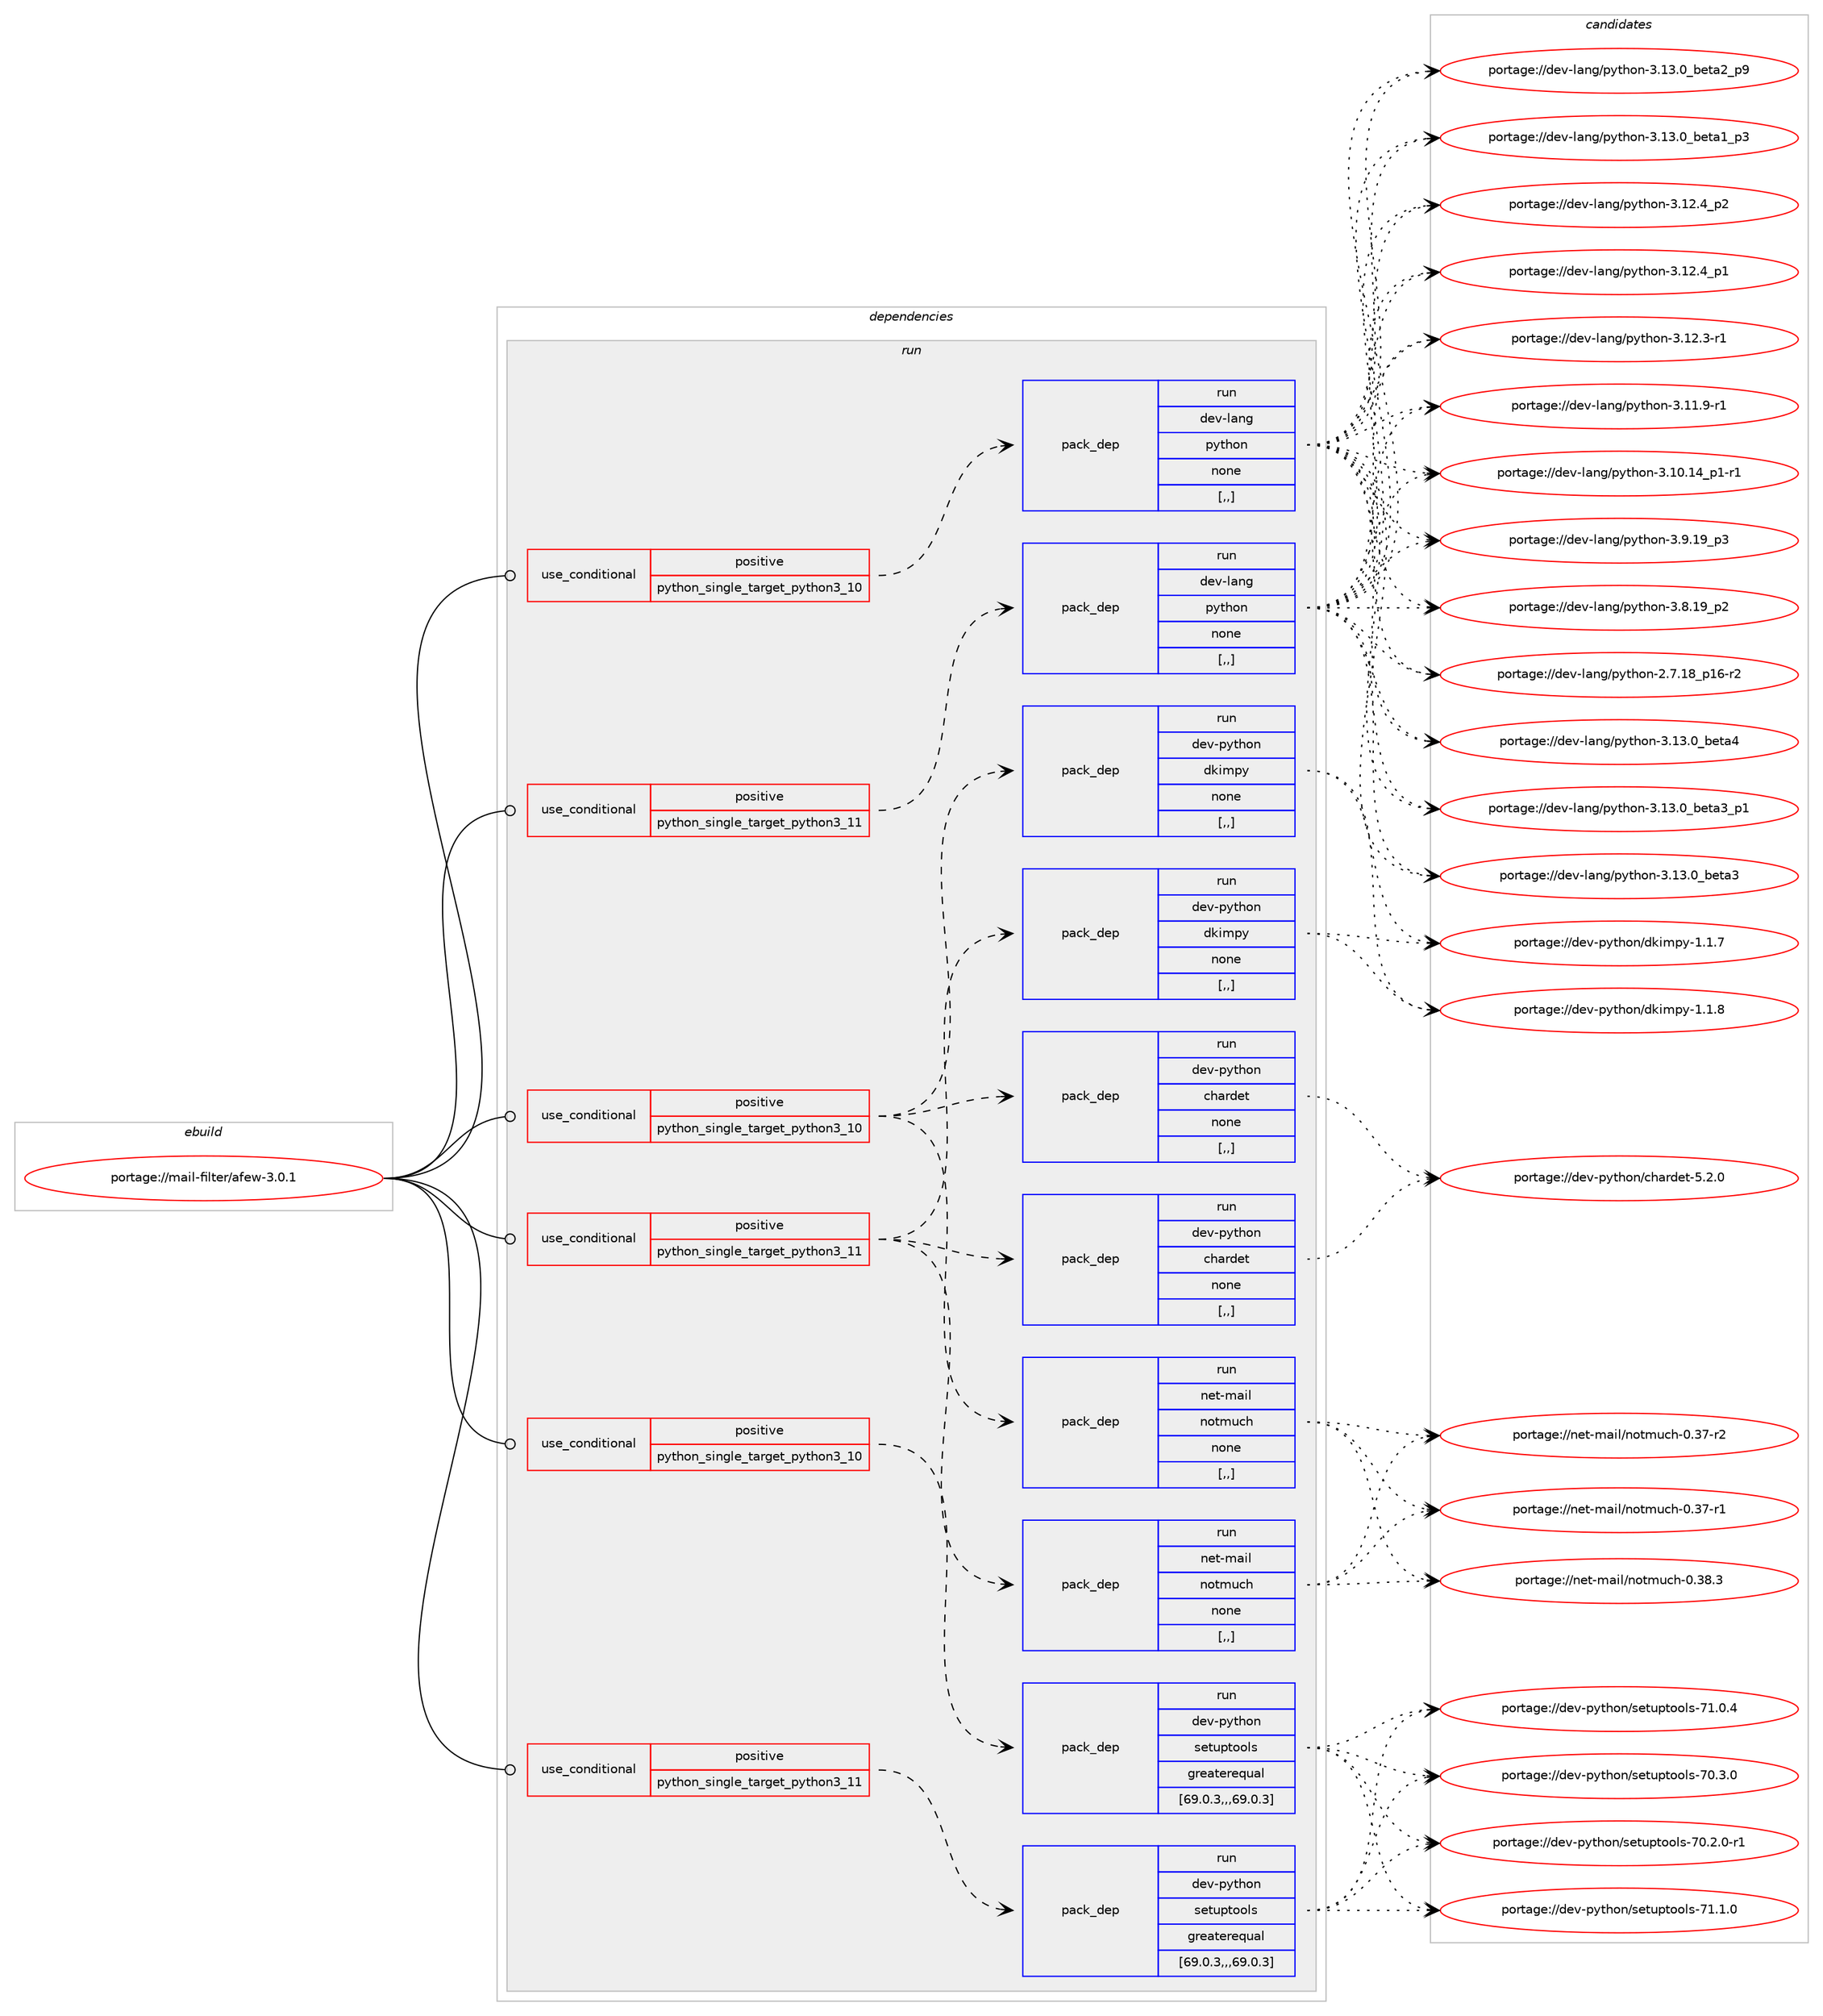 digraph prolog {

# *************
# Graph options
# *************

newrank=true;
concentrate=true;
compound=true;
graph [rankdir=LR,fontname=Helvetica,fontsize=10,ranksep=1.5];#, ranksep=2.5, nodesep=0.2];
edge  [arrowhead=vee];
node  [fontname=Helvetica,fontsize=10];

# **********
# The ebuild
# **********

subgraph cluster_leftcol {
color=gray;
label=<<i>ebuild</i>>;
id [label="portage://mail-filter/afew-3.0.1", color=red, width=4, href="../mail-filter/afew-3.0.1.svg"];
}

# ****************
# The dependencies
# ****************

subgraph cluster_midcol {
color=gray;
label=<<i>dependencies</i>>;
subgraph cluster_compile {
fillcolor="#eeeeee";
style=filled;
label=<<i>compile</i>>;
}
subgraph cluster_compileandrun {
fillcolor="#eeeeee";
style=filled;
label=<<i>compile and run</i>>;
}
subgraph cluster_run {
fillcolor="#eeeeee";
style=filled;
label=<<i>run</i>>;
subgraph cond70326 {
dependency279088 [label=<<TABLE BORDER="0" CELLBORDER="1" CELLSPACING="0" CELLPADDING="4"><TR><TD ROWSPAN="3" CELLPADDING="10">use_conditional</TD></TR><TR><TD>positive</TD></TR><TR><TD>python_single_target_python3_10</TD></TR></TABLE>>, shape=none, color=red];
subgraph pack206490 {
dependency279089 [label=<<TABLE BORDER="0" CELLBORDER="1" CELLSPACING="0" CELLPADDING="4" WIDTH="220"><TR><TD ROWSPAN="6" CELLPADDING="30">pack_dep</TD></TR><TR><TD WIDTH="110">run</TD></TR><TR><TD>dev-lang</TD></TR><TR><TD>python</TD></TR><TR><TD>none</TD></TR><TR><TD>[,,]</TD></TR></TABLE>>, shape=none, color=blue];
}
dependency279088:e -> dependency279089:w [weight=20,style="dashed",arrowhead="vee"];
}
id:e -> dependency279088:w [weight=20,style="solid",arrowhead="odot"];
subgraph cond70327 {
dependency279090 [label=<<TABLE BORDER="0" CELLBORDER="1" CELLSPACING="0" CELLPADDING="4"><TR><TD ROWSPAN="3" CELLPADDING="10">use_conditional</TD></TR><TR><TD>positive</TD></TR><TR><TD>python_single_target_python3_10</TD></TR></TABLE>>, shape=none, color=red];
subgraph pack206491 {
dependency279091 [label=<<TABLE BORDER="0" CELLBORDER="1" CELLSPACING="0" CELLPADDING="4" WIDTH="220"><TR><TD ROWSPAN="6" CELLPADDING="30">pack_dep</TD></TR><TR><TD WIDTH="110">run</TD></TR><TR><TD>dev-python</TD></TR><TR><TD>chardet</TD></TR><TR><TD>none</TD></TR><TR><TD>[,,]</TD></TR></TABLE>>, shape=none, color=blue];
}
dependency279090:e -> dependency279091:w [weight=20,style="dashed",arrowhead="vee"];
subgraph pack206492 {
dependency279092 [label=<<TABLE BORDER="0" CELLBORDER="1" CELLSPACING="0" CELLPADDING="4" WIDTH="220"><TR><TD ROWSPAN="6" CELLPADDING="30">pack_dep</TD></TR><TR><TD WIDTH="110">run</TD></TR><TR><TD>dev-python</TD></TR><TR><TD>dkimpy</TD></TR><TR><TD>none</TD></TR><TR><TD>[,,]</TD></TR></TABLE>>, shape=none, color=blue];
}
dependency279090:e -> dependency279092:w [weight=20,style="dashed",arrowhead="vee"];
subgraph pack206493 {
dependency279093 [label=<<TABLE BORDER="0" CELLBORDER="1" CELLSPACING="0" CELLPADDING="4" WIDTH="220"><TR><TD ROWSPAN="6" CELLPADDING="30">pack_dep</TD></TR><TR><TD WIDTH="110">run</TD></TR><TR><TD>net-mail</TD></TR><TR><TD>notmuch</TD></TR><TR><TD>none</TD></TR><TR><TD>[,,]</TD></TR></TABLE>>, shape=none, color=blue];
}
dependency279090:e -> dependency279093:w [weight=20,style="dashed",arrowhead="vee"];
}
id:e -> dependency279090:w [weight=20,style="solid",arrowhead="odot"];
subgraph cond70328 {
dependency279094 [label=<<TABLE BORDER="0" CELLBORDER="1" CELLSPACING="0" CELLPADDING="4"><TR><TD ROWSPAN="3" CELLPADDING="10">use_conditional</TD></TR><TR><TD>positive</TD></TR><TR><TD>python_single_target_python3_10</TD></TR></TABLE>>, shape=none, color=red];
subgraph pack206494 {
dependency279095 [label=<<TABLE BORDER="0" CELLBORDER="1" CELLSPACING="0" CELLPADDING="4" WIDTH="220"><TR><TD ROWSPAN="6" CELLPADDING="30">pack_dep</TD></TR><TR><TD WIDTH="110">run</TD></TR><TR><TD>dev-python</TD></TR><TR><TD>setuptools</TD></TR><TR><TD>greaterequal</TD></TR><TR><TD>[69.0.3,,,69.0.3]</TD></TR></TABLE>>, shape=none, color=blue];
}
dependency279094:e -> dependency279095:w [weight=20,style="dashed",arrowhead="vee"];
}
id:e -> dependency279094:w [weight=20,style="solid",arrowhead="odot"];
subgraph cond70329 {
dependency279096 [label=<<TABLE BORDER="0" CELLBORDER="1" CELLSPACING="0" CELLPADDING="4"><TR><TD ROWSPAN="3" CELLPADDING="10">use_conditional</TD></TR><TR><TD>positive</TD></TR><TR><TD>python_single_target_python3_11</TD></TR></TABLE>>, shape=none, color=red];
subgraph pack206495 {
dependency279097 [label=<<TABLE BORDER="0" CELLBORDER="1" CELLSPACING="0" CELLPADDING="4" WIDTH="220"><TR><TD ROWSPAN="6" CELLPADDING="30">pack_dep</TD></TR><TR><TD WIDTH="110">run</TD></TR><TR><TD>dev-lang</TD></TR><TR><TD>python</TD></TR><TR><TD>none</TD></TR><TR><TD>[,,]</TD></TR></TABLE>>, shape=none, color=blue];
}
dependency279096:e -> dependency279097:w [weight=20,style="dashed",arrowhead="vee"];
}
id:e -> dependency279096:w [weight=20,style="solid",arrowhead="odot"];
subgraph cond70330 {
dependency279098 [label=<<TABLE BORDER="0" CELLBORDER="1" CELLSPACING="0" CELLPADDING="4"><TR><TD ROWSPAN="3" CELLPADDING="10">use_conditional</TD></TR><TR><TD>positive</TD></TR><TR><TD>python_single_target_python3_11</TD></TR></TABLE>>, shape=none, color=red];
subgraph pack206496 {
dependency279099 [label=<<TABLE BORDER="0" CELLBORDER="1" CELLSPACING="0" CELLPADDING="4" WIDTH="220"><TR><TD ROWSPAN="6" CELLPADDING="30">pack_dep</TD></TR><TR><TD WIDTH="110">run</TD></TR><TR><TD>dev-python</TD></TR><TR><TD>chardet</TD></TR><TR><TD>none</TD></TR><TR><TD>[,,]</TD></TR></TABLE>>, shape=none, color=blue];
}
dependency279098:e -> dependency279099:w [weight=20,style="dashed",arrowhead="vee"];
subgraph pack206497 {
dependency279100 [label=<<TABLE BORDER="0" CELLBORDER="1" CELLSPACING="0" CELLPADDING="4" WIDTH="220"><TR><TD ROWSPAN="6" CELLPADDING="30">pack_dep</TD></TR><TR><TD WIDTH="110">run</TD></TR><TR><TD>dev-python</TD></TR><TR><TD>dkimpy</TD></TR><TR><TD>none</TD></TR><TR><TD>[,,]</TD></TR></TABLE>>, shape=none, color=blue];
}
dependency279098:e -> dependency279100:w [weight=20,style="dashed",arrowhead="vee"];
subgraph pack206498 {
dependency279101 [label=<<TABLE BORDER="0" CELLBORDER="1" CELLSPACING="0" CELLPADDING="4" WIDTH="220"><TR><TD ROWSPAN="6" CELLPADDING="30">pack_dep</TD></TR><TR><TD WIDTH="110">run</TD></TR><TR><TD>net-mail</TD></TR><TR><TD>notmuch</TD></TR><TR><TD>none</TD></TR><TR><TD>[,,]</TD></TR></TABLE>>, shape=none, color=blue];
}
dependency279098:e -> dependency279101:w [weight=20,style="dashed",arrowhead="vee"];
}
id:e -> dependency279098:w [weight=20,style="solid",arrowhead="odot"];
subgraph cond70331 {
dependency279102 [label=<<TABLE BORDER="0" CELLBORDER="1" CELLSPACING="0" CELLPADDING="4"><TR><TD ROWSPAN="3" CELLPADDING="10">use_conditional</TD></TR><TR><TD>positive</TD></TR><TR><TD>python_single_target_python3_11</TD></TR></TABLE>>, shape=none, color=red];
subgraph pack206499 {
dependency279103 [label=<<TABLE BORDER="0" CELLBORDER="1" CELLSPACING="0" CELLPADDING="4" WIDTH="220"><TR><TD ROWSPAN="6" CELLPADDING="30">pack_dep</TD></TR><TR><TD WIDTH="110">run</TD></TR><TR><TD>dev-python</TD></TR><TR><TD>setuptools</TD></TR><TR><TD>greaterequal</TD></TR><TR><TD>[69.0.3,,,69.0.3]</TD></TR></TABLE>>, shape=none, color=blue];
}
dependency279102:e -> dependency279103:w [weight=20,style="dashed",arrowhead="vee"];
}
id:e -> dependency279102:w [weight=20,style="solid",arrowhead="odot"];
}
}

# **************
# The candidates
# **************

subgraph cluster_choices {
rank=same;
color=gray;
label=<<i>candidates</i>>;

subgraph choice206490 {
color=black;
nodesep=1;
choice1001011184510897110103471121211161041111104551464951464895981011169752 [label="portage://dev-lang/python-3.13.0_beta4", color=red, width=4,href="../dev-lang/python-3.13.0_beta4.svg"];
choice10010111845108971101034711212111610411111045514649514648959810111697519511249 [label="portage://dev-lang/python-3.13.0_beta3_p1", color=red, width=4,href="../dev-lang/python-3.13.0_beta3_p1.svg"];
choice1001011184510897110103471121211161041111104551464951464895981011169751 [label="portage://dev-lang/python-3.13.0_beta3", color=red, width=4,href="../dev-lang/python-3.13.0_beta3.svg"];
choice10010111845108971101034711212111610411111045514649514648959810111697509511257 [label="portage://dev-lang/python-3.13.0_beta2_p9", color=red, width=4,href="../dev-lang/python-3.13.0_beta2_p9.svg"];
choice10010111845108971101034711212111610411111045514649514648959810111697499511251 [label="portage://dev-lang/python-3.13.0_beta1_p3", color=red, width=4,href="../dev-lang/python-3.13.0_beta1_p3.svg"];
choice100101118451089711010347112121116104111110455146495046529511250 [label="portage://dev-lang/python-3.12.4_p2", color=red, width=4,href="../dev-lang/python-3.12.4_p2.svg"];
choice100101118451089711010347112121116104111110455146495046529511249 [label="portage://dev-lang/python-3.12.4_p1", color=red, width=4,href="../dev-lang/python-3.12.4_p1.svg"];
choice100101118451089711010347112121116104111110455146495046514511449 [label="portage://dev-lang/python-3.12.3-r1", color=red, width=4,href="../dev-lang/python-3.12.3-r1.svg"];
choice100101118451089711010347112121116104111110455146494946574511449 [label="portage://dev-lang/python-3.11.9-r1", color=red, width=4,href="../dev-lang/python-3.11.9-r1.svg"];
choice100101118451089711010347112121116104111110455146494846495295112494511449 [label="portage://dev-lang/python-3.10.14_p1-r1", color=red, width=4,href="../dev-lang/python-3.10.14_p1-r1.svg"];
choice100101118451089711010347112121116104111110455146574649579511251 [label="portage://dev-lang/python-3.9.19_p3", color=red, width=4,href="../dev-lang/python-3.9.19_p3.svg"];
choice100101118451089711010347112121116104111110455146564649579511250 [label="portage://dev-lang/python-3.8.19_p2", color=red, width=4,href="../dev-lang/python-3.8.19_p2.svg"];
choice100101118451089711010347112121116104111110455046554649569511249544511450 [label="portage://dev-lang/python-2.7.18_p16-r2", color=red, width=4,href="../dev-lang/python-2.7.18_p16-r2.svg"];
dependency279089:e -> choice1001011184510897110103471121211161041111104551464951464895981011169752:w [style=dotted,weight="100"];
dependency279089:e -> choice10010111845108971101034711212111610411111045514649514648959810111697519511249:w [style=dotted,weight="100"];
dependency279089:e -> choice1001011184510897110103471121211161041111104551464951464895981011169751:w [style=dotted,weight="100"];
dependency279089:e -> choice10010111845108971101034711212111610411111045514649514648959810111697509511257:w [style=dotted,weight="100"];
dependency279089:e -> choice10010111845108971101034711212111610411111045514649514648959810111697499511251:w [style=dotted,weight="100"];
dependency279089:e -> choice100101118451089711010347112121116104111110455146495046529511250:w [style=dotted,weight="100"];
dependency279089:e -> choice100101118451089711010347112121116104111110455146495046529511249:w [style=dotted,weight="100"];
dependency279089:e -> choice100101118451089711010347112121116104111110455146495046514511449:w [style=dotted,weight="100"];
dependency279089:e -> choice100101118451089711010347112121116104111110455146494946574511449:w [style=dotted,weight="100"];
dependency279089:e -> choice100101118451089711010347112121116104111110455146494846495295112494511449:w [style=dotted,weight="100"];
dependency279089:e -> choice100101118451089711010347112121116104111110455146574649579511251:w [style=dotted,weight="100"];
dependency279089:e -> choice100101118451089711010347112121116104111110455146564649579511250:w [style=dotted,weight="100"];
dependency279089:e -> choice100101118451089711010347112121116104111110455046554649569511249544511450:w [style=dotted,weight="100"];
}
subgraph choice206491 {
color=black;
nodesep=1;
choice10010111845112121116104111110479910497114100101116455346504648 [label="portage://dev-python/chardet-5.2.0", color=red, width=4,href="../dev-python/chardet-5.2.0.svg"];
dependency279091:e -> choice10010111845112121116104111110479910497114100101116455346504648:w [style=dotted,weight="100"];
}
subgraph choice206492 {
color=black;
nodesep=1;
choice1001011184511212111610411111047100107105109112121454946494656 [label="portage://dev-python/dkimpy-1.1.8", color=red, width=4,href="../dev-python/dkimpy-1.1.8.svg"];
choice1001011184511212111610411111047100107105109112121454946494655 [label="portage://dev-python/dkimpy-1.1.7", color=red, width=4,href="../dev-python/dkimpy-1.1.7.svg"];
dependency279092:e -> choice1001011184511212111610411111047100107105109112121454946494656:w [style=dotted,weight="100"];
dependency279092:e -> choice1001011184511212111610411111047100107105109112121454946494655:w [style=dotted,weight="100"];
}
subgraph choice206493 {
color=black;
nodesep=1;
choice1101011164510997105108471101111161091179910445484651564651 [label="portage://net-mail/notmuch-0.38.3", color=red, width=4,href="../net-mail/notmuch-0.38.3.svg"];
choice1101011164510997105108471101111161091179910445484651554511450 [label="portage://net-mail/notmuch-0.37-r2", color=red, width=4,href="../net-mail/notmuch-0.37-r2.svg"];
choice1101011164510997105108471101111161091179910445484651554511449 [label="portage://net-mail/notmuch-0.37-r1", color=red, width=4,href="../net-mail/notmuch-0.37-r1.svg"];
dependency279093:e -> choice1101011164510997105108471101111161091179910445484651564651:w [style=dotted,weight="100"];
dependency279093:e -> choice1101011164510997105108471101111161091179910445484651554511450:w [style=dotted,weight="100"];
dependency279093:e -> choice1101011164510997105108471101111161091179910445484651554511449:w [style=dotted,weight="100"];
}
subgraph choice206494 {
color=black;
nodesep=1;
choice100101118451121211161041111104711510111611711211611111110811545554946494648 [label="portage://dev-python/setuptools-71.1.0", color=red, width=4,href="../dev-python/setuptools-71.1.0.svg"];
choice100101118451121211161041111104711510111611711211611111110811545554946484652 [label="portage://dev-python/setuptools-71.0.4", color=red, width=4,href="../dev-python/setuptools-71.0.4.svg"];
choice100101118451121211161041111104711510111611711211611111110811545554846514648 [label="portage://dev-python/setuptools-70.3.0", color=red, width=4,href="../dev-python/setuptools-70.3.0.svg"];
choice1001011184511212111610411111047115101116117112116111111108115455548465046484511449 [label="portage://dev-python/setuptools-70.2.0-r1", color=red, width=4,href="../dev-python/setuptools-70.2.0-r1.svg"];
dependency279095:e -> choice100101118451121211161041111104711510111611711211611111110811545554946494648:w [style=dotted,weight="100"];
dependency279095:e -> choice100101118451121211161041111104711510111611711211611111110811545554946484652:w [style=dotted,weight="100"];
dependency279095:e -> choice100101118451121211161041111104711510111611711211611111110811545554846514648:w [style=dotted,weight="100"];
dependency279095:e -> choice1001011184511212111610411111047115101116117112116111111108115455548465046484511449:w [style=dotted,weight="100"];
}
subgraph choice206495 {
color=black;
nodesep=1;
choice1001011184510897110103471121211161041111104551464951464895981011169752 [label="portage://dev-lang/python-3.13.0_beta4", color=red, width=4,href="../dev-lang/python-3.13.0_beta4.svg"];
choice10010111845108971101034711212111610411111045514649514648959810111697519511249 [label="portage://dev-lang/python-3.13.0_beta3_p1", color=red, width=4,href="../dev-lang/python-3.13.0_beta3_p1.svg"];
choice1001011184510897110103471121211161041111104551464951464895981011169751 [label="portage://dev-lang/python-3.13.0_beta3", color=red, width=4,href="../dev-lang/python-3.13.0_beta3.svg"];
choice10010111845108971101034711212111610411111045514649514648959810111697509511257 [label="portage://dev-lang/python-3.13.0_beta2_p9", color=red, width=4,href="../dev-lang/python-3.13.0_beta2_p9.svg"];
choice10010111845108971101034711212111610411111045514649514648959810111697499511251 [label="portage://dev-lang/python-3.13.0_beta1_p3", color=red, width=4,href="../dev-lang/python-3.13.0_beta1_p3.svg"];
choice100101118451089711010347112121116104111110455146495046529511250 [label="portage://dev-lang/python-3.12.4_p2", color=red, width=4,href="../dev-lang/python-3.12.4_p2.svg"];
choice100101118451089711010347112121116104111110455146495046529511249 [label="portage://dev-lang/python-3.12.4_p1", color=red, width=4,href="../dev-lang/python-3.12.4_p1.svg"];
choice100101118451089711010347112121116104111110455146495046514511449 [label="portage://dev-lang/python-3.12.3-r1", color=red, width=4,href="../dev-lang/python-3.12.3-r1.svg"];
choice100101118451089711010347112121116104111110455146494946574511449 [label="portage://dev-lang/python-3.11.9-r1", color=red, width=4,href="../dev-lang/python-3.11.9-r1.svg"];
choice100101118451089711010347112121116104111110455146494846495295112494511449 [label="portage://dev-lang/python-3.10.14_p1-r1", color=red, width=4,href="../dev-lang/python-3.10.14_p1-r1.svg"];
choice100101118451089711010347112121116104111110455146574649579511251 [label="portage://dev-lang/python-3.9.19_p3", color=red, width=4,href="../dev-lang/python-3.9.19_p3.svg"];
choice100101118451089711010347112121116104111110455146564649579511250 [label="portage://dev-lang/python-3.8.19_p2", color=red, width=4,href="../dev-lang/python-3.8.19_p2.svg"];
choice100101118451089711010347112121116104111110455046554649569511249544511450 [label="portage://dev-lang/python-2.7.18_p16-r2", color=red, width=4,href="../dev-lang/python-2.7.18_p16-r2.svg"];
dependency279097:e -> choice1001011184510897110103471121211161041111104551464951464895981011169752:w [style=dotted,weight="100"];
dependency279097:e -> choice10010111845108971101034711212111610411111045514649514648959810111697519511249:w [style=dotted,weight="100"];
dependency279097:e -> choice1001011184510897110103471121211161041111104551464951464895981011169751:w [style=dotted,weight="100"];
dependency279097:e -> choice10010111845108971101034711212111610411111045514649514648959810111697509511257:w [style=dotted,weight="100"];
dependency279097:e -> choice10010111845108971101034711212111610411111045514649514648959810111697499511251:w [style=dotted,weight="100"];
dependency279097:e -> choice100101118451089711010347112121116104111110455146495046529511250:w [style=dotted,weight="100"];
dependency279097:e -> choice100101118451089711010347112121116104111110455146495046529511249:w [style=dotted,weight="100"];
dependency279097:e -> choice100101118451089711010347112121116104111110455146495046514511449:w [style=dotted,weight="100"];
dependency279097:e -> choice100101118451089711010347112121116104111110455146494946574511449:w [style=dotted,weight="100"];
dependency279097:e -> choice100101118451089711010347112121116104111110455146494846495295112494511449:w [style=dotted,weight="100"];
dependency279097:e -> choice100101118451089711010347112121116104111110455146574649579511251:w [style=dotted,weight="100"];
dependency279097:e -> choice100101118451089711010347112121116104111110455146564649579511250:w [style=dotted,weight="100"];
dependency279097:e -> choice100101118451089711010347112121116104111110455046554649569511249544511450:w [style=dotted,weight="100"];
}
subgraph choice206496 {
color=black;
nodesep=1;
choice10010111845112121116104111110479910497114100101116455346504648 [label="portage://dev-python/chardet-5.2.0", color=red, width=4,href="../dev-python/chardet-5.2.0.svg"];
dependency279099:e -> choice10010111845112121116104111110479910497114100101116455346504648:w [style=dotted,weight="100"];
}
subgraph choice206497 {
color=black;
nodesep=1;
choice1001011184511212111610411111047100107105109112121454946494656 [label="portage://dev-python/dkimpy-1.1.8", color=red, width=4,href="../dev-python/dkimpy-1.1.8.svg"];
choice1001011184511212111610411111047100107105109112121454946494655 [label="portage://dev-python/dkimpy-1.1.7", color=red, width=4,href="../dev-python/dkimpy-1.1.7.svg"];
dependency279100:e -> choice1001011184511212111610411111047100107105109112121454946494656:w [style=dotted,weight="100"];
dependency279100:e -> choice1001011184511212111610411111047100107105109112121454946494655:w [style=dotted,weight="100"];
}
subgraph choice206498 {
color=black;
nodesep=1;
choice1101011164510997105108471101111161091179910445484651564651 [label="portage://net-mail/notmuch-0.38.3", color=red, width=4,href="../net-mail/notmuch-0.38.3.svg"];
choice1101011164510997105108471101111161091179910445484651554511450 [label="portage://net-mail/notmuch-0.37-r2", color=red, width=4,href="../net-mail/notmuch-0.37-r2.svg"];
choice1101011164510997105108471101111161091179910445484651554511449 [label="portage://net-mail/notmuch-0.37-r1", color=red, width=4,href="../net-mail/notmuch-0.37-r1.svg"];
dependency279101:e -> choice1101011164510997105108471101111161091179910445484651564651:w [style=dotted,weight="100"];
dependency279101:e -> choice1101011164510997105108471101111161091179910445484651554511450:w [style=dotted,weight="100"];
dependency279101:e -> choice1101011164510997105108471101111161091179910445484651554511449:w [style=dotted,weight="100"];
}
subgraph choice206499 {
color=black;
nodesep=1;
choice100101118451121211161041111104711510111611711211611111110811545554946494648 [label="portage://dev-python/setuptools-71.1.0", color=red, width=4,href="../dev-python/setuptools-71.1.0.svg"];
choice100101118451121211161041111104711510111611711211611111110811545554946484652 [label="portage://dev-python/setuptools-71.0.4", color=red, width=4,href="../dev-python/setuptools-71.0.4.svg"];
choice100101118451121211161041111104711510111611711211611111110811545554846514648 [label="portage://dev-python/setuptools-70.3.0", color=red, width=4,href="../dev-python/setuptools-70.3.0.svg"];
choice1001011184511212111610411111047115101116117112116111111108115455548465046484511449 [label="portage://dev-python/setuptools-70.2.0-r1", color=red, width=4,href="../dev-python/setuptools-70.2.0-r1.svg"];
dependency279103:e -> choice100101118451121211161041111104711510111611711211611111110811545554946494648:w [style=dotted,weight="100"];
dependency279103:e -> choice100101118451121211161041111104711510111611711211611111110811545554946484652:w [style=dotted,weight="100"];
dependency279103:e -> choice100101118451121211161041111104711510111611711211611111110811545554846514648:w [style=dotted,weight="100"];
dependency279103:e -> choice1001011184511212111610411111047115101116117112116111111108115455548465046484511449:w [style=dotted,weight="100"];
}
}

}
